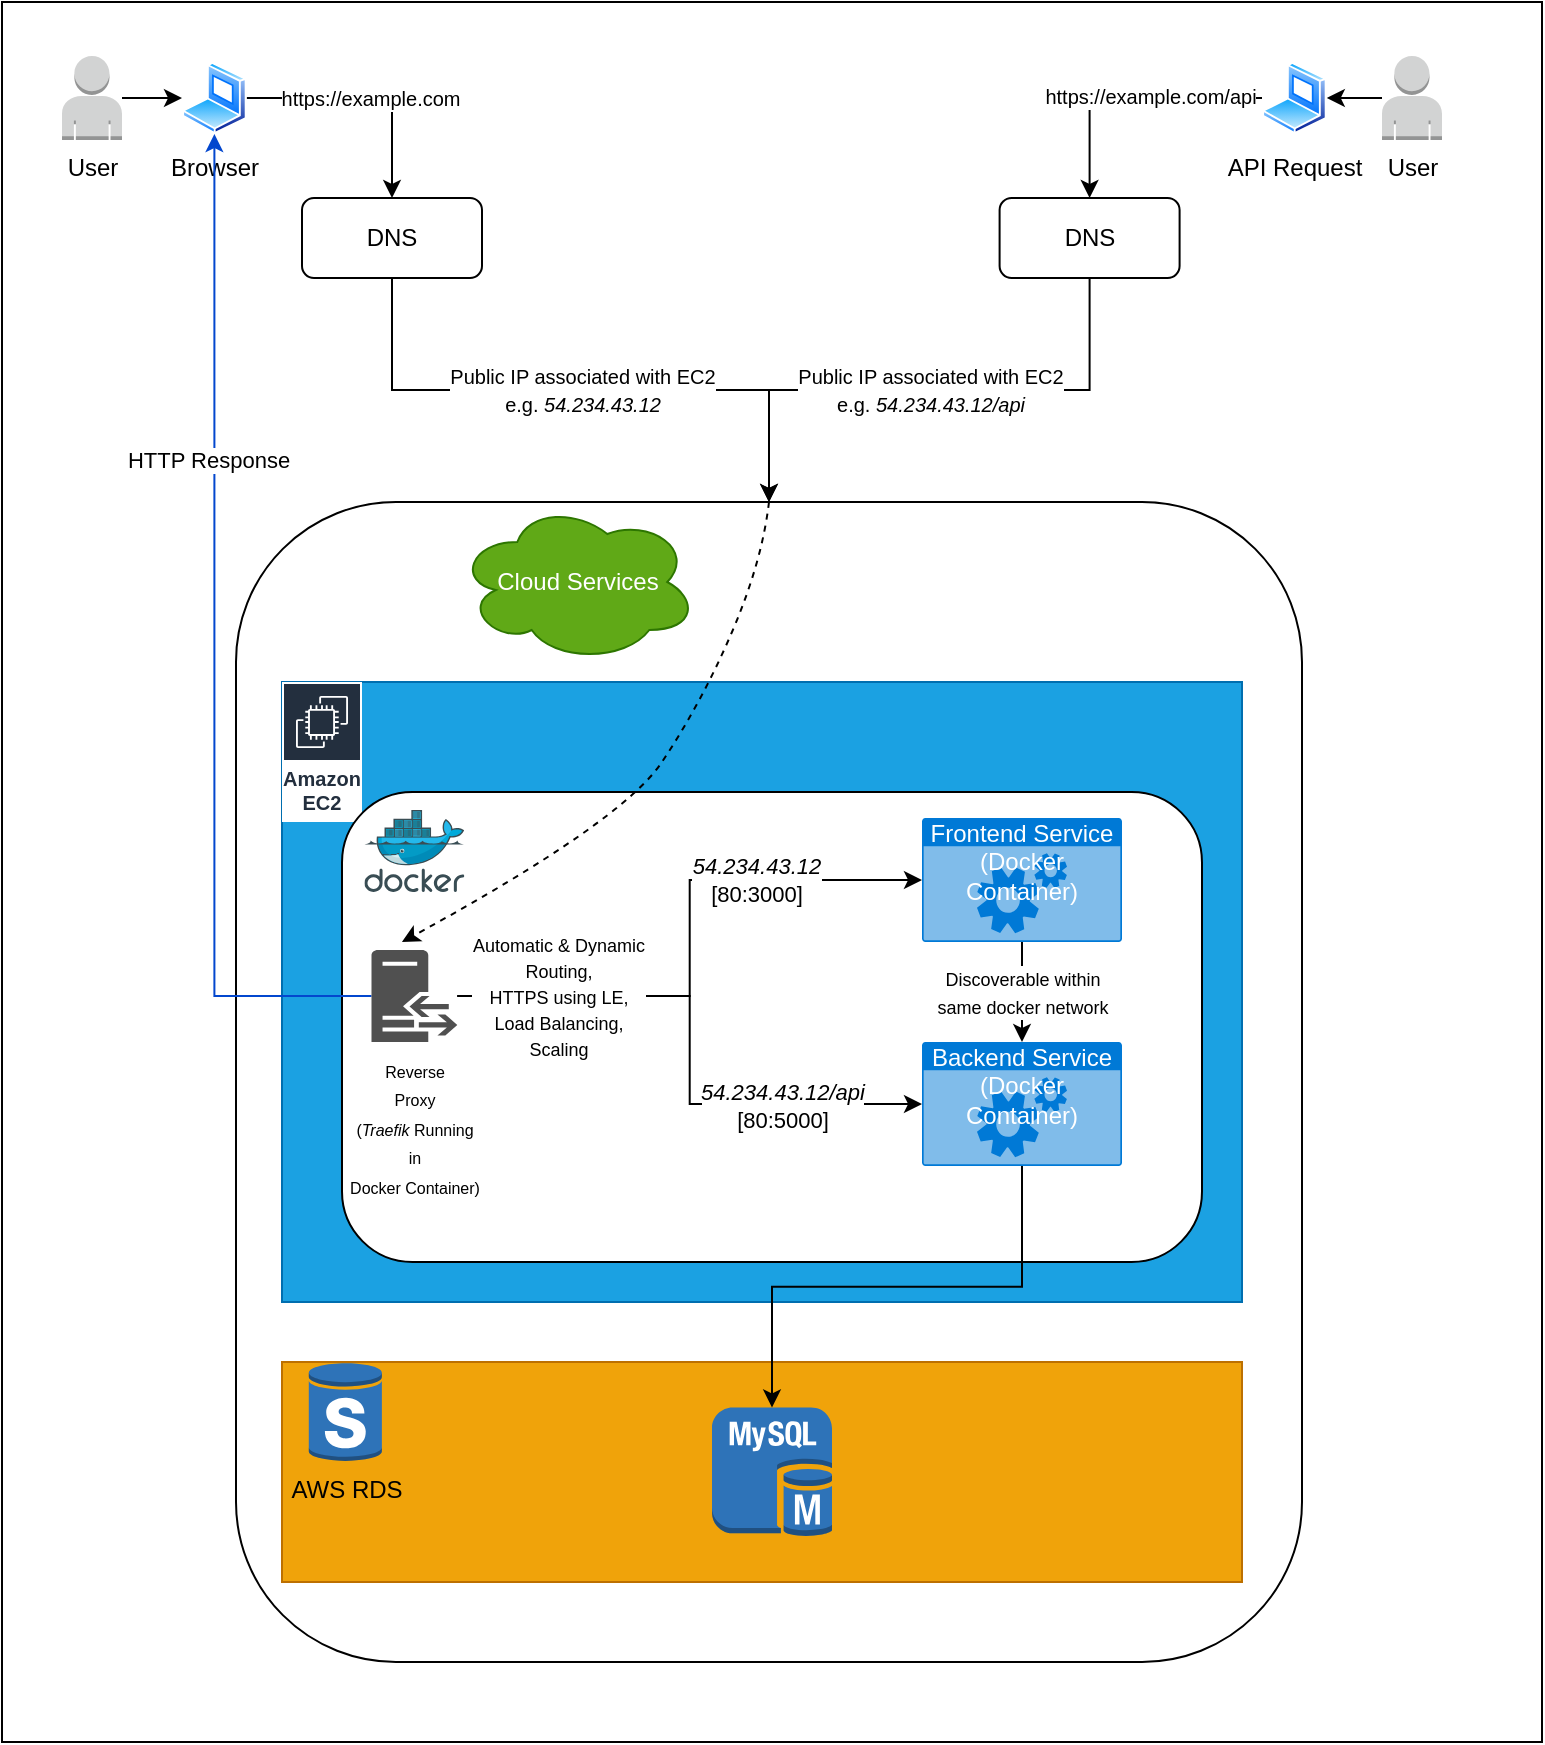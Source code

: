 <mxfile version="21.3.2" type="github">
  <diagram name="Page-1" id="goW-xutGmIgGnAvLxzgP">
    <mxGraphModel dx="1050" dy="566" grid="1" gridSize="10" guides="1" tooltips="1" connect="1" arrows="1" fold="1" page="1" pageScale="1" pageWidth="1200" pageHeight="1920" background="none" math="0" shadow="0">
      <root>
        <mxCell id="0" />
        <mxCell id="1" parent="0" />
        <mxCell id="y8oUWAIzfSHASYYWXIbZ-1" value="" style="rounded=0;whiteSpace=wrap;html=1;" parent="1" vertex="1">
          <mxGeometry x="30" y="20" width="770" height="870" as="geometry" />
        </mxCell>
        <mxCell id="rzrdu1us9HTBLImDNAjI-4" value="" style="edgeStyle=orthogonalEdgeStyle;rounded=0;orthogonalLoop=1;jettySize=auto;html=1;" parent="1" source="rzrdu1us9HTBLImDNAjI-1" target="rzrdu1us9HTBLImDNAjI-2" edge="1">
          <mxGeometry relative="1" as="geometry">
            <mxPoint x="85" y="154" as="sourcePoint" />
          </mxGeometry>
        </mxCell>
        <mxCell id="rzrdu1us9HTBLImDNAjI-1" value="User" style="outlineConnect=0;dashed=0;verticalLabelPosition=bottom;verticalAlign=top;align=center;html=1;shape=mxgraph.aws3.user;fillColor=#D2D3D3;gradientColor=none;" parent="1" vertex="1">
          <mxGeometry x="60" y="47" width="30" height="42" as="geometry" />
        </mxCell>
        <mxCell id="rzrdu1us9HTBLImDNAjI-12" value="&lt;font style=&quot;font-size: 10px;&quot;&gt;https://example.com&lt;/font&gt;" style="edgeStyle=orthogonalEdgeStyle;rounded=0;orthogonalLoop=1;jettySize=auto;html=1;" parent="1" source="rzrdu1us9HTBLImDNAjI-2" target="rzrdu1us9HTBLImDNAjI-11" edge="1">
          <mxGeometry relative="1" as="geometry" />
        </mxCell>
        <mxCell id="rzrdu1us9HTBLImDNAjI-2" value="Browser" style="image;aspect=fixed;perimeter=ellipsePerimeter;html=1;align=center;shadow=0;dashed=0;spacingTop=3;image=img/lib/active_directory/laptop_client.svg;" parent="1" vertex="1">
          <mxGeometry x="120" y="50" width="32.4" height="36" as="geometry" />
        </mxCell>
        <mxCell id="rzrdu1us9HTBLImDNAjI-6" value="" style="rounded=1;whiteSpace=wrap;html=1;" parent="1" vertex="1">
          <mxGeometry x="147" y="270" width="533" height="580" as="geometry" />
        </mxCell>
        <mxCell id="rzrdu1us9HTBLImDNAjI-11" value="DNS" style="rounded=1;whiteSpace=wrap;html=1;" parent="1" vertex="1">
          <mxGeometry x="180" y="118" width="90" height="40" as="geometry" />
        </mxCell>
        <mxCell id="rzrdu1us9HTBLImDNAjI-13" value="&lt;font style=&quot;font-size: 10px;&quot;&gt;Public IP associated with EC2&lt;br&gt;e.g. &lt;i&gt;54.234.43.12&lt;/i&gt;&lt;/font&gt;" style="edgeStyle=orthogonalEdgeStyle;rounded=0;orthogonalLoop=1;jettySize=auto;html=1;entryX=0.5;entryY=0;entryDx=0;entryDy=0;" parent="1" source="rzrdu1us9HTBLImDNAjI-11" target="rzrdu1us9HTBLImDNAjI-6" edge="1">
          <mxGeometry relative="1" as="geometry">
            <mxPoint x="320" y="230" as="targetPoint" />
          </mxGeometry>
        </mxCell>
        <mxCell id="rzrdu1us9HTBLImDNAjI-16" value="" style="rounded=0;whiteSpace=wrap;html=1;fillColor=#1ba1e2;fontColor=#ffffff;strokeColor=#006EAF;" parent="1" vertex="1">
          <mxGeometry x="170" y="360" width="480" height="310" as="geometry" />
        </mxCell>
        <mxCell id="rzrdu1us9HTBLImDNAjI-7" value="Amazon EC2" style="sketch=0;outlineConnect=0;fontColor=#232F3E;gradientColor=none;strokeColor=#ffffff;fillColor=#232F3E;dashed=0;verticalLabelPosition=middle;verticalAlign=bottom;align=center;html=1;whiteSpace=wrap;fontSize=10;fontStyle=1;spacing=3;shape=mxgraph.aws4.productIcon;prIcon=mxgraph.aws4.ec2;" parent="1" vertex="1">
          <mxGeometry x="170" y="360" width="40" height="70" as="geometry" />
        </mxCell>
        <mxCell id="rzrdu1us9HTBLImDNAjI-24" value="" style="rounded=1;whiteSpace=wrap;html=1;" parent="1" vertex="1">
          <mxGeometry x="200" y="415" width="430" height="235" as="geometry" />
        </mxCell>
        <mxCell id="rzrdu1us9HTBLImDNAjI-15" value="" style="image;sketch=0;aspect=fixed;html=1;points=[];align=center;fontSize=12;image=img/lib/mscae/Docker.svg;" parent="1" vertex="1">
          <mxGeometry x="211.2" y="424" width="50" height="41" as="geometry" />
        </mxCell>
        <mxCell id="rzrdu1us9HTBLImDNAjI-36" style="edgeStyle=orthogonalEdgeStyle;rounded=0;orthogonalLoop=1;jettySize=auto;html=1;entryX=0;entryY=0.5;entryDx=0;entryDy=0;entryPerimeter=0;" parent="1" source="rzrdu1us9HTBLImDNAjI-17" target="rzrdu1us9HTBLImDNAjI-9" edge="1">
          <mxGeometry relative="1" as="geometry">
            <mxPoint x="490" y="460.0" as="targetPoint" />
          </mxGeometry>
        </mxCell>
        <mxCell id="rzrdu1us9HTBLImDNAjI-39" value="&lt;i&gt;54.234.43.12&lt;/i&gt;&lt;br&gt;[80:3000]" style="edgeLabel;html=1;align=center;verticalAlign=middle;resizable=0;points=[];" parent="rzrdu1us9HTBLImDNAjI-36" vertex="1" connectable="0">
          <mxGeometry x="0.427" relative="1" as="geometry">
            <mxPoint as="offset" />
          </mxGeometry>
        </mxCell>
        <mxCell id="rzrdu1us9HTBLImDNAjI-37" style="edgeStyle=orthogonalEdgeStyle;rounded=0;orthogonalLoop=1;jettySize=auto;html=1;entryX=0;entryY=0.5;entryDx=0;entryDy=0;entryPerimeter=0;" parent="1" source="rzrdu1us9HTBLImDNAjI-17" target="rzrdu1us9HTBLImDNAjI-33" edge="1">
          <mxGeometry relative="1" as="geometry" />
        </mxCell>
        <mxCell id="rzrdu1us9HTBLImDNAjI-38" value="&lt;font style=&quot;font-size: 9px;&quot;&gt;Automatic &amp;amp; Dynamic &lt;br&gt;Routing,&lt;br&gt;HTTPS using LE, &lt;br&gt;Load Balancing,&lt;br&gt;Scaling&lt;/font&gt;" style="edgeLabel;html=1;align=center;verticalAlign=middle;resizable=0;points=[];" parent="rzrdu1us9HTBLImDNAjI-37" vertex="1" connectable="0">
          <mxGeometry x="-0.776" y="1" relative="1" as="geometry">
            <mxPoint x="18" y="1" as="offset" />
          </mxGeometry>
        </mxCell>
        <mxCell id="rzrdu1us9HTBLImDNAjI-52" value="&lt;i style=&quot;border-color: var(--border-color);&quot;&gt;54.234.43.12/api&lt;/i&gt;&lt;br style=&quot;border-color: var(--border-color);&quot;&gt;[80:5000]" style="edgeLabel;html=1;align=center;verticalAlign=middle;resizable=0;points=[];" parent="rzrdu1us9HTBLImDNAjI-37" vertex="1" connectable="0">
          <mxGeometry x="0.51" y="-1" relative="1" as="geometry">
            <mxPoint as="offset" />
          </mxGeometry>
        </mxCell>
        <mxCell id="jvGb4w3z1r_Fa3xSeJay-1" style="edgeStyle=orthogonalEdgeStyle;rounded=0;orthogonalLoop=1;jettySize=auto;html=1;entryX=0.5;entryY=1;entryDx=0;entryDy=0;strokeColor=#0347ce;" edge="1" parent="1" source="rzrdu1us9HTBLImDNAjI-17" target="rzrdu1us9HTBLImDNAjI-2">
          <mxGeometry relative="1" as="geometry" />
        </mxCell>
        <mxCell id="jvGb4w3z1r_Fa3xSeJay-2" value="HTTP Response" style="edgeLabel;html=1;align=center;verticalAlign=middle;resizable=0;points=[];" vertex="1" connectable="0" parent="jvGb4w3z1r_Fa3xSeJay-1">
          <mxGeometry x="0.361" y="3" relative="1" as="geometry">
            <mxPoint as="offset" />
          </mxGeometry>
        </mxCell>
        <mxCell id="rzrdu1us9HTBLImDNAjI-17" value="&lt;font style=&quot;font-size: 8px;&quot;&gt;Reverse&lt;br&gt;Proxy&lt;br&gt;(&lt;i&gt;Traefik &lt;/i&gt;Running&lt;br&gt;in &lt;br&gt;Docker Container)&lt;/font&gt;" style="sketch=0;pointerEvents=1;shadow=0;dashed=0;html=1;strokeColor=none;fillColor=#505050;labelPosition=center;verticalLabelPosition=bottom;verticalAlign=top;outlineConnect=0;align=center;shape=mxgraph.office.servers.reverse_proxy;" parent="1" vertex="1">
          <mxGeometry x="214.75" y="494" width="42.9" height="46" as="geometry" />
        </mxCell>
        <mxCell id="rzrdu1us9HTBLImDNAjI-32" value="Cloud Services" style="ellipse;shape=cloud;whiteSpace=wrap;html=1;fillColor=#60a917;fontColor=#ffffff;strokeColor=#2D7600;" parent="1" vertex="1">
          <mxGeometry x="257.65" y="270" width="120" height="80" as="geometry" />
        </mxCell>
        <mxCell id="rzrdu1us9HTBLImDNAjI-41" value="&lt;font style=&quot;font-size: 9px;&quot;&gt;Discoverable within&lt;br&gt;same docker network&lt;/font&gt;" style="edgeStyle=orthogonalEdgeStyle;rounded=0;orthogonalLoop=1;jettySize=auto;html=1;" parent="1" source="rzrdu1us9HTBLImDNAjI-9" target="rzrdu1us9HTBLImDNAjI-33" edge="1">
          <mxGeometry relative="1" as="geometry" />
        </mxCell>
        <mxCell id="rzrdu1us9HTBLImDNAjI-9" value="Frontend Service&lt;br&gt;(Docker Container)" style="html=1;whiteSpace=wrap;strokeColor=none;fillColor=#0079D6;labelPosition=center;verticalLabelPosition=middle;verticalAlign=top;align=center;fontSize=12;outlineConnect=0;spacingTop=-6;fontColor=#FFFFFF;sketch=0;shape=mxgraph.sitemap.services;" parent="1" vertex="1">
          <mxGeometry x="490" y="428" width="100" height="62" as="geometry" />
        </mxCell>
        <mxCell id="rzrdu1us9HTBLImDNAjI-33" value="Backend Service&lt;br&gt;(Docker Container)" style="html=1;whiteSpace=wrap;strokeColor=none;fillColor=#0079D6;labelPosition=center;verticalLabelPosition=middle;verticalAlign=top;align=center;fontSize=12;outlineConnect=0;spacingTop=-6;fontColor=#FFFFFF;sketch=0;shape=mxgraph.sitemap.services;" parent="1" vertex="1">
          <mxGeometry x="490" y="540" width="100" height="62" as="geometry" />
        </mxCell>
        <mxCell id="rzrdu1us9HTBLImDNAjI-44" value="" style="rounded=0;whiteSpace=wrap;html=1;fillColor=#f0a30a;fontColor=#000000;strokeColor=#BD7000;" parent="1" vertex="1">
          <mxGeometry x="170" y="700" width="480" height="110" as="geometry" />
        </mxCell>
        <mxCell id="rzrdu1us9HTBLImDNAjI-43" value="AWS RDS" style="outlineConnect=0;dashed=0;verticalLabelPosition=bottom;verticalAlign=top;align=center;html=1;shape=mxgraph.aws3.rds_db_instance_standby_multi_az;fillColor=#2E73B8;gradientColor=none;" parent="1" vertex="1">
          <mxGeometry x="183.4" y="700" width="36.6" height="50" as="geometry" />
        </mxCell>
        <mxCell id="rzrdu1us9HTBLImDNAjI-42" value="" style="outlineConnect=0;dashed=0;verticalLabelPosition=bottom;verticalAlign=top;align=center;html=1;shape=mxgraph.aws3.mysql_db_instance;fillColor=#2E73B8;gradientColor=none;" parent="1" vertex="1">
          <mxGeometry x="385" y="722.75" width="60" height="64.5" as="geometry" />
        </mxCell>
        <mxCell id="rzrdu1us9HTBLImDNAjI-45" style="edgeStyle=orthogonalEdgeStyle;rounded=0;orthogonalLoop=1;jettySize=auto;html=1;exitX=0.5;exitY=1;exitDx=0;exitDy=0;exitPerimeter=0;" parent="1" source="rzrdu1us9HTBLImDNAjI-33" target="rzrdu1us9HTBLImDNAjI-42" edge="1">
          <mxGeometry relative="1" as="geometry" />
        </mxCell>
        <mxCell id="rzrdu1us9HTBLImDNAjI-50" value="" style="edgeStyle=orthogonalEdgeStyle;rounded=0;orthogonalLoop=1;jettySize=auto;html=1;" parent="1" source="rzrdu1us9HTBLImDNAjI-46" target="rzrdu1us9HTBLImDNAjI-48" edge="1">
          <mxGeometry relative="1" as="geometry" />
        </mxCell>
        <mxCell id="rzrdu1us9HTBLImDNAjI-46" value="User" style="outlineConnect=0;dashed=0;verticalLabelPosition=bottom;verticalAlign=top;align=center;html=1;shape=mxgraph.aws3.user;fillColor=#D2D3D3;gradientColor=none;" parent="1" vertex="1">
          <mxGeometry x="720.0" y="47" width="30" height="42" as="geometry" />
        </mxCell>
        <mxCell id="rzrdu1us9HTBLImDNAjI-49" style="edgeStyle=orthogonalEdgeStyle;rounded=0;orthogonalLoop=1;jettySize=auto;html=1;exitX=0;exitY=0.5;exitDx=0;exitDy=0;entryX=0.5;entryY=0;entryDx=0;entryDy=0;" parent="1" source="rzrdu1us9HTBLImDNAjI-48" target="rzrdu1us9HTBLImDNAjI-55" edge="1">
          <mxGeometry relative="1" as="geometry">
            <mxPoint x="480" y="148" as="targetPoint" />
          </mxGeometry>
        </mxCell>
        <mxCell id="rzrdu1us9HTBLImDNAjI-51" value="&lt;font style=&quot;font-size: 10px;&quot;&gt;https://example.com/api&lt;/font&gt;" style="edgeLabel;html=1;align=center;verticalAlign=middle;resizable=0;points=[];" parent="rzrdu1us9HTBLImDNAjI-49" vertex="1" connectable="0">
          <mxGeometry x="-0.169" y="-1" relative="1" as="geometry">
            <mxPoint as="offset" />
          </mxGeometry>
        </mxCell>
        <mxCell id="rzrdu1us9HTBLImDNAjI-48" value="API Request" style="image;aspect=fixed;perimeter=ellipsePerimeter;html=1;align=center;shadow=0;dashed=0;spacingTop=3;image=img/lib/active_directory/laptop_client.svg;" parent="1" vertex="1">
          <mxGeometry x="660" y="50" width="32.4" height="36" as="geometry" />
        </mxCell>
        <mxCell id="rzrdu1us9HTBLImDNAjI-55" value="DNS" style="rounded=1;whiteSpace=wrap;html=1;" parent="1" vertex="1">
          <mxGeometry x="528.8" y="118" width="90" height="40" as="geometry" />
        </mxCell>
        <mxCell id="rzrdu1us9HTBLImDNAjI-56" value="&lt;font style=&quot;font-size: 10px;&quot;&gt;Public IP associated with EC2&lt;br&gt;e.g. &lt;i&gt;54.234.43.12/api&lt;/i&gt;&lt;/font&gt;" style="edgeStyle=orthogonalEdgeStyle;rounded=0;orthogonalLoop=1;jettySize=auto;html=1;entryX=0.5;entryY=0;entryDx=0;entryDy=0;" parent="1" source="rzrdu1us9HTBLImDNAjI-55" target="rzrdu1us9HTBLImDNAjI-6" edge="1">
          <mxGeometry relative="1" as="geometry">
            <mxPoint x="74" y="322" as="targetPoint" />
          </mxGeometry>
        </mxCell>
        <mxCell id="jvGb4w3z1r_Fa3xSeJay-9" value="" style="curved=1;endArrow=classic;html=1;rounded=0;exitX=0.5;exitY=0;exitDx=0;exitDy=0;entryX=0.355;entryY=-0.087;entryDx=0;entryDy=0;entryPerimeter=0;dashed=1;" edge="1" parent="1" source="rzrdu1us9HTBLImDNAjI-6" target="rzrdu1us9HTBLImDNAjI-17">
          <mxGeometry width="50" height="50" relative="1" as="geometry">
            <mxPoint x="400" y="350" as="sourcePoint" />
            <mxPoint x="450" y="300" as="targetPoint" />
            <Array as="points">
              <mxPoint x="410" y="300" />
              <mxPoint x="380" y="370" />
              <mxPoint x="340" y="430" />
            </Array>
          </mxGeometry>
        </mxCell>
      </root>
    </mxGraphModel>
  </diagram>
</mxfile>

